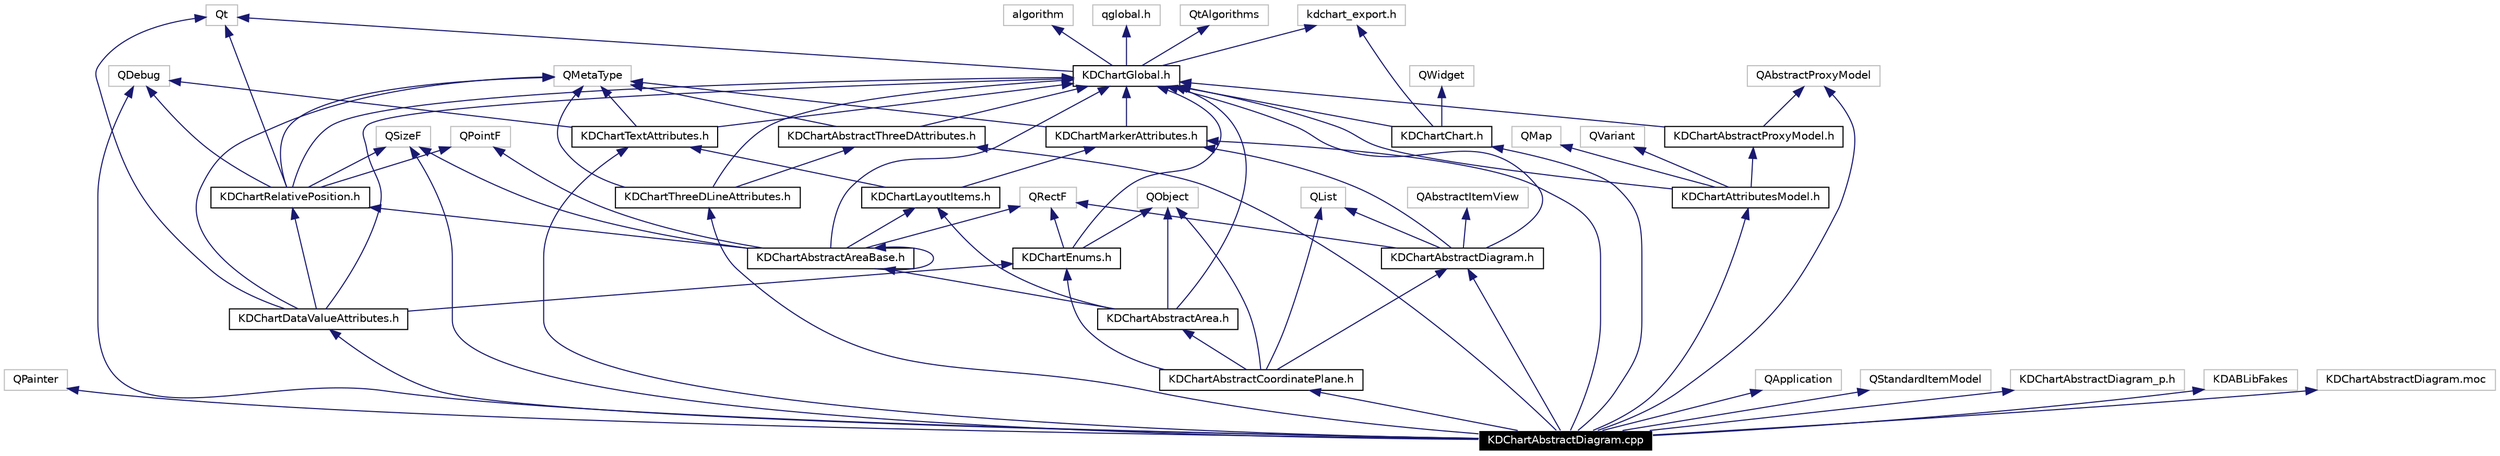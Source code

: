 digraph G
{
  edge [fontname="Helvetica",fontsize=10,labelfontname="Helvetica",labelfontsize=10];
  node [fontname="Helvetica",fontsize=10,shape=record];
  Node550 [label="KDChartAbstractDiagram.cpp",height=0.2,width=0.4,color="white", fillcolor="black", style="filled" fontcolor="white"];
  Node551 -> Node550 [dir=back,color="midnightblue",fontsize=10,style="solid",fontname="Helvetica"];
  Node551 [label="QPainter",height=0.2,width=0.4,color="grey75"];
  Node552 -> Node550 [dir=back,color="midnightblue",fontsize=10,style="solid",fontname="Helvetica"];
  Node552 [label="QDebug",height=0.2,width=0.4,color="grey75"];
  Node553 -> Node550 [dir=back,color="midnightblue",fontsize=10,style="solid",fontname="Helvetica"];
  Node553 [label="QApplication",height=0.2,width=0.4,color="grey75"];
  Node554 -> Node550 [dir=back,color="midnightblue",fontsize=10,style="solid",fontname="Helvetica"];
  Node554 [label="QAbstractProxyModel",height=0.2,width=0.4,color="grey75"];
  Node555 -> Node550 [dir=back,color="midnightblue",fontsize=10,style="solid",fontname="Helvetica"];
  Node555 [label="QStandardItemModel",height=0.2,width=0.4,color="grey75"];
  Node556 -> Node550 [dir=back,color="midnightblue",fontsize=10,style="solid",fontname="Helvetica"];
  Node556 [label="QSizeF",height=0.2,width=0.4,color="grey75"];
  Node557 -> Node550 [dir=back,color="midnightblue",fontsize=10,style="solid",fontname="Helvetica"];
  Node557 [label="KDChartAbstractCoordinatePlane.h",height=0.2,width=0.4,color="black",URL="$_k_d_chart_abstract_coordinate_plane_8h.html"];
  Node558 -> Node557 [dir=back,color="midnightblue",fontsize=10,style="solid",fontname="Helvetica"];
  Node558 [label="QObject",height=0.2,width=0.4,color="grey75"];
  Node559 -> Node557 [dir=back,color="midnightblue",fontsize=10,style="solid",fontname="Helvetica"];
  Node559 [label="QList",height=0.2,width=0.4,color="grey75"];
  Node560 -> Node557 [dir=back,color="midnightblue",fontsize=10,style="solid",fontname="Helvetica"];
  Node560 [label="KDChartAbstractArea.h",height=0.2,width=0.4,color="black",URL="$_k_d_chart_abstract_area_8h.html"];
  Node558 -> Node560 [dir=back,color="midnightblue",fontsize=10,style="solid",fontname="Helvetica"];
  Node561 -> Node560 [dir=back,color="midnightblue",fontsize=10,style="solid",fontname="Helvetica"];
  Node561 [label="KDChartGlobal.h",height=0.2,width=0.4,color="black",URL="$_k_d_chart_global_8h.html"];
  Node562 -> Node561 [dir=back,color="midnightblue",fontsize=10,style="solid",fontname="Helvetica"];
  Node562 [label="qglobal.h",height=0.2,width=0.4,color="grey75"];
  Node563 -> Node561 [dir=back,color="midnightblue",fontsize=10,style="solid",fontname="Helvetica"];
  Node563 [label="kdchart_export.h",height=0.2,width=0.4,color="grey75"];
  Node564 -> Node561 [dir=back,color="midnightblue",fontsize=10,style="solid",fontname="Helvetica"];
  Node564 [label="QtAlgorithms",height=0.2,width=0.4,color="grey75"];
  Node565 -> Node561 [dir=back,color="midnightblue",fontsize=10,style="solid",fontname="Helvetica"];
  Node565 [label="algorithm",height=0.2,width=0.4,color="grey75"];
  Node566 -> Node561 [dir=back,color="midnightblue",fontsize=10,style="solid",fontname="Helvetica"];
  Node566 [label="Qt",height=0.2,width=0.4,color="grey75"];
  Node567 -> Node560 [dir=back,color="midnightblue",fontsize=10,style="solid",fontname="Helvetica"];
  Node567 [label="KDChartAbstractAreaBase.h",height=0.2,width=0.4,color="black",URL="$_k_d_chart_abstract_area_base_8h.html"];
  Node568 -> Node567 [dir=back,color="midnightblue",fontsize=10,style="solid",fontname="Helvetica"];
  Node568 [label="QPointF",height=0.2,width=0.4,color="grey75"];
  Node556 -> Node567 [dir=back,color="midnightblue",fontsize=10,style="solid",fontname="Helvetica"];
  Node569 -> Node567 [dir=back,color="midnightblue",fontsize=10,style="solid",fontname="Helvetica"];
  Node569 [label="QRectF",height=0.2,width=0.4,color="grey75"];
  Node561 -> Node567 [dir=back,color="midnightblue",fontsize=10,style="solid",fontname="Helvetica"];
  Node570 -> Node567 [dir=back,color="midnightblue",fontsize=10,style="solid",fontname="Helvetica"];
  Node570 [label="KDChartLayoutItems.h",height=0.2,width=0.4,color="black",URL="$_k_d_chart_layout_items_8h.html"];
  Node577 -> Node570 [dir=back,color="midnightblue",fontsize=10,style="solid",fontname="Helvetica"];
  Node577 [label="KDChartTextAttributes.h",height=0.2,width=0.4,color="black",URL="$_k_d_chart_text_attributes_8h.html"];
  Node552 -> Node577 [dir=back,color="midnightblue",fontsize=10,style="solid",fontname="Helvetica"];
  Node578 -> Node577 [dir=back,color="midnightblue",fontsize=10,style="solid",fontname="Helvetica"];
  Node578 [label="QMetaType",height=0.2,width=0.4,color="grey75"];
  Node561 -> Node577 [dir=back,color="midnightblue",fontsize=10,style="solid",fontname="Helvetica"];
  Node583 -> Node570 [dir=back,color="midnightblue",fontsize=10,style="solid",fontname="Helvetica"];
  Node583 [label="KDChartMarkerAttributes.h",height=0.2,width=0.4,color="black",URL="$_k_d_chart_marker_attributes_8h.html"];
  Node578 -> Node583 [dir=back,color="midnightblue",fontsize=10,style="solid",fontname="Helvetica"];
  Node561 -> Node583 [dir=back,color="midnightblue",fontsize=10,style="solid",fontname="Helvetica"];
  Node584 -> Node567 [dir=back,color="midnightblue",fontsize=10,style="solid",fontname="Helvetica"];
  Node584 [label="KDChartRelativePosition.h",height=0.2,width=0.4,color="black",URL="$_k_d_chart_relative_position_8h.html"];
  Node552 -> Node584 [dir=back,color="midnightblue",fontsize=10,style="solid",fontname="Helvetica"];
  Node578 -> Node584 [dir=back,color="midnightblue",fontsize=10,style="solid",fontname="Helvetica"];
  Node566 -> Node584 [dir=back,color="midnightblue",fontsize=10,style="solid",fontname="Helvetica"];
  Node568 -> Node584 [dir=back,color="midnightblue",fontsize=10,style="solid",fontname="Helvetica"];
  Node556 -> Node584 [dir=back,color="midnightblue",fontsize=10,style="solid",fontname="Helvetica"];
  Node561 -> Node584 [dir=back,color="midnightblue",fontsize=10,style="solid",fontname="Helvetica"];
  Node567 -> Node567 [dir=back,color="midnightblue",fontsize=10,style="solid",fontname="Helvetica"];
  Node570 -> Node560 [dir=back,color="midnightblue",fontsize=10,style="solid",fontname="Helvetica"];
  Node585 -> Node557 [dir=back,color="midnightblue",fontsize=10,style="solid",fontname="Helvetica"];
  Node585 [label="KDChartAbstractDiagram.h",height=0.2,width=0.4,color="black",URL="$_k_d_chart_abstract_diagram_8h.html"];
  Node559 -> Node585 [dir=back,color="midnightblue",fontsize=10,style="solid",fontname="Helvetica"];
  Node569 -> Node585 [dir=back,color="midnightblue",fontsize=10,style="solid",fontname="Helvetica"];
  Node586 -> Node585 [dir=back,color="midnightblue",fontsize=10,style="solid",fontname="Helvetica"];
  Node586 [label="QAbstractItemView",height=0.2,width=0.4,color="grey75"];
  Node561 -> Node585 [dir=back,color="midnightblue",fontsize=10,style="solid",fontname="Helvetica"];
  Node583 -> Node585 [dir=back,color="midnightblue",fontsize=10,style="solid",fontname="Helvetica"];
  Node581 -> Node557 [dir=back,color="midnightblue",fontsize=10,style="solid",fontname="Helvetica"];
  Node581 [label="KDChartEnums.h",height=0.2,width=0.4,color="black",URL="$_k_d_chart_enums_8h.html"];
  Node561 -> Node581 [dir=back,color="midnightblue",fontsize=10,style="solid",fontname="Helvetica"];
  Node569 -> Node581 [dir=back,color="midnightblue",fontsize=10,style="solid",fontname="Helvetica"];
  Node558 -> Node581 [dir=back,color="midnightblue",fontsize=10,style="solid",fontname="Helvetica"];
  Node587 -> Node550 [dir=back,color="midnightblue",fontsize=10,style="solid",fontname="Helvetica"];
  Node587 [label="KDChartChart.h",height=0.2,width=0.4,color="black",URL="$_k_d_chart_chart_8h.html"];
  Node588 -> Node587 [dir=back,color="midnightblue",fontsize=10,style="solid",fontname="Helvetica"];
  Node588 [label="QWidget",height=0.2,width=0.4,color="grey75"];
  Node563 -> Node587 [dir=back,color="midnightblue",fontsize=10,style="solid",fontname="Helvetica"];
  Node561 -> Node587 [dir=back,color="midnightblue",fontsize=10,style="solid",fontname="Helvetica"];
  Node589 -> Node550 [dir=back,color="midnightblue",fontsize=10,style="solid",fontname="Helvetica"];
  Node589 [label="KDChartDataValueAttributes.h",height=0.2,width=0.4,color="black",URL="$_k_d_chart_data_value_attributes_8h.html"];
  Node566 -> Node589 [dir=back,color="midnightblue",fontsize=10,style="solid",fontname="Helvetica"];
  Node578 -> Node589 [dir=back,color="midnightblue",fontsize=10,style="solid",fontname="Helvetica"];
  Node561 -> Node589 [dir=back,color="midnightblue",fontsize=10,style="solid",fontname="Helvetica"];
  Node581 -> Node589 [dir=back,color="midnightblue",fontsize=10,style="solid",fontname="Helvetica"];
  Node584 -> Node589 [dir=back,color="midnightblue",fontsize=10,style="solid",fontname="Helvetica"];
  Node577 -> Node550 [dir=back,color="midnightblue",fontsize=10,style="solid",fontname="Helvetica"];
  Node583 -> Node550 [dir=back,color="midnightblue",fontsize=10,style="solid",fontname="Helvetica"];
  Node585 -> Node550 [dir=back,color="midnightblue",fontsize=10,style="solid",fontname="Helvetica"];
  Node590 -> Node550 [dir=back,color="midnightblue",fontsize=10,style="solid",fontname="Helvetica"];
  Node590 [label="KDChartAbstractDiagram_p.h",height=0.2,width=0.4,color="grey75"];
  Node591 -> Node550 [dir=back,color="midnightblue",fontsize=10,style="solid",fontname="Helvetica"];
  Node591 [label="KDChartAttributesModel.h",height=0.2,width=0.4,color="black",URL="$_k_d_chart_attributes_model_8h.html"];
  Node592 -> Node591 [dir=back,color="midnightblue",fontsize=10,style="solid",fontname="Helvetica"];
  Node592 [label="KDChartAbstractProxyModel.h",height=0.2,width=0.4,color="black",URL="$_k_d_chart_abstract_proxy_model_8h.html"];
  Node554 -> Node592 [dir=back,color="midnightblue",fontsize=10,style="solid",fontname="Helvetica"];
  Node561 -> Node592 [dir=back,color="midnightblue",fontsize=10,style="solid",fontname="Helvetica"];
  Node593 -> Node591 [dir=back,color="midnightblue",fontsize=10,style="solid",fontname="Helvetica"];
  Node593 [label="QMap",height=0.2,width=0.4,color="grey75"];
  Node594 -> Node591 [dir=back,color="midnightblue",fontsize=10,style="solid",fontname="Helvetica"];
  Node594 [label="QVariant",height=0.2,width=0.4,color="grey75"];
  Node561 -> Node591 [dir=back,color="midnightblue",fontsize=10,style="solid",fontname="Helvetica"];
  Node595 -> Node550 [dir=back,color="midnightblue",fontsize=10,style="solid",fontname="Helvetica"];
  Node595 [label="KDChartAbstractThreeDAttributes.h",height=0.2,width=0.4,color="black",URL="$_k_d_chart_abstract_three_d_attributes_8h.html"];
  Node578 -> Node595 [dir=back,color="midnightblue",fontsize=10,style="solid",fontname="Helvetica"];
  Node561 -> Node595 [dir=back,color="midnightblue",fontsize=10,style="solid",fontname="Helvetica"];
  Node596 -> Node550 [dir=back,color="midnightblue",fontsize=10,style="solid",fontname="Helvetica"];
  Node596 [label="KDChartThreeDLineAttributes.h",height=0.2,width=0.4,color="black",URL="$_k_d_chart_three_d_line_attributes_8h.html"];
  Node578 -> Node596 [dir=back,color="midnightblue",fontsize=10,style="solid",fontname="Helvetica"];
  Node595 -> Node596 [dir=back,color="midnightblue",fontsize=10,style="solid",fontname="Helvetica"];
  Node561 -> Node596 [dir=back,color="midnightblue",fontsize=10,style="solid",fontname="Helvetica"];
  Node597 -> Node550 [dir=back,color="midnightblue",fontsize=10,style="solid",fontname="Helvetica"];
  Node597 [label="KDABLibFakes",height=0.2,width=0.4,color="grey75"];
  Node598 -> Node550 [dir=back,color="midnightblue",fontsize=10,style="solid",fontname="Helvetica"];
  Node598 [label="KDChartAbstractDiagram.moc",height=0.2,width=0.4,color="grey75"];
}
